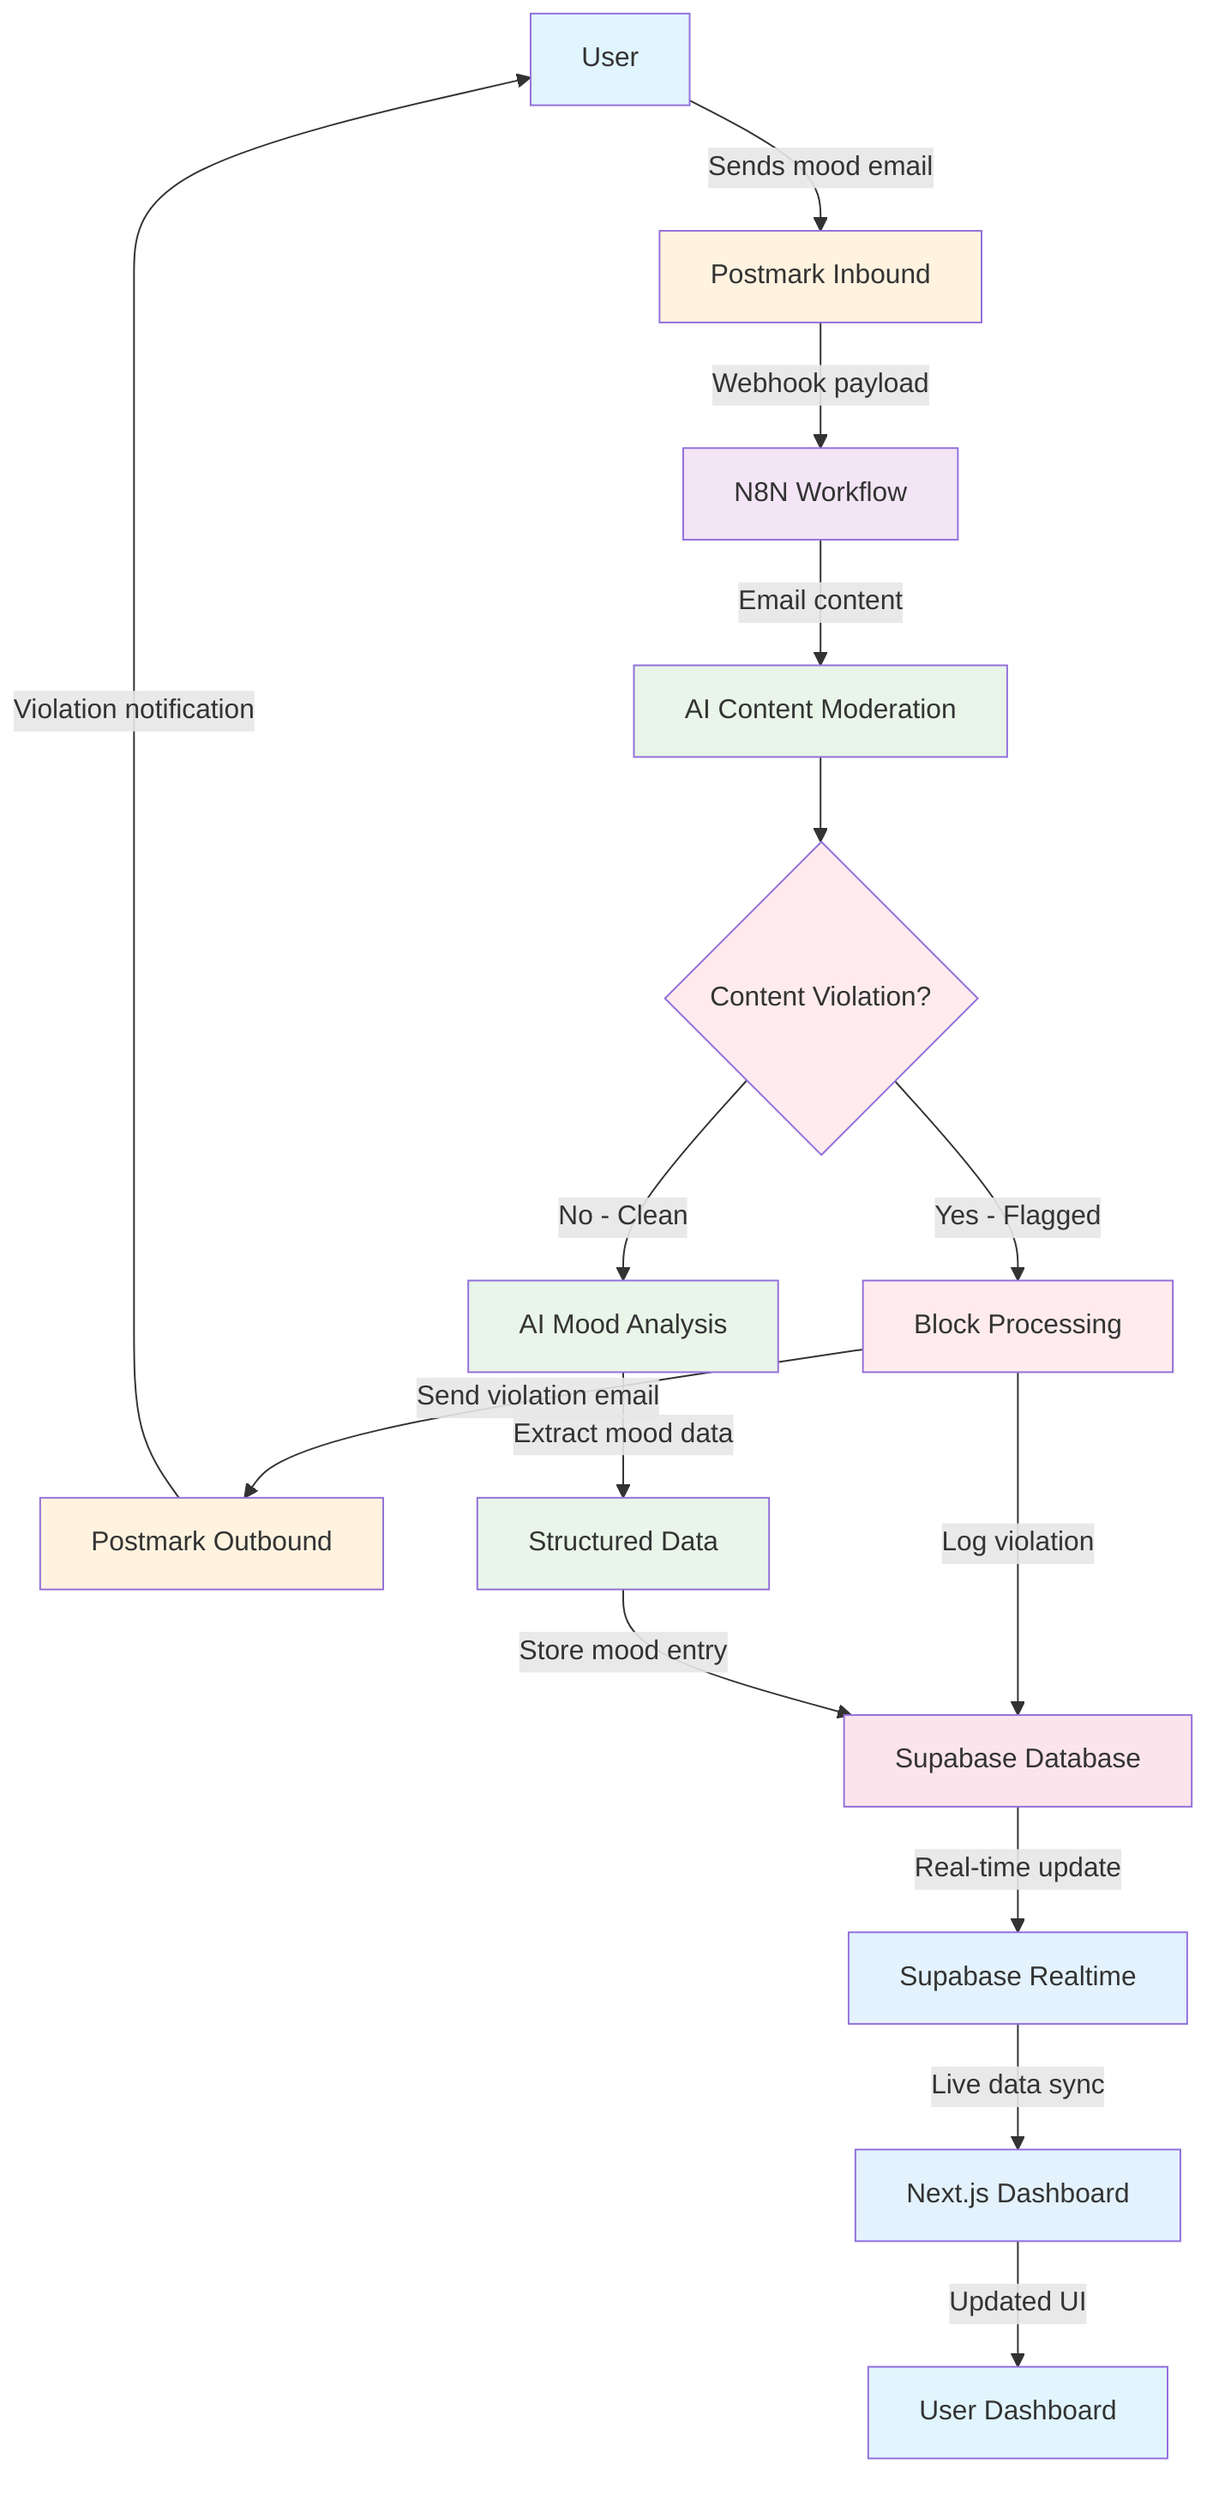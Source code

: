 flowchart TD
    A[User] -->|Sends mood email| B[Postmark Inbound]
    B -->|Webhook payload| C[N8N Workflow]

    C -->|Email content| D[AI Content Moderation]
    D --> E{Content Violation?}

    E -->|Yes - Flagged| F[Block Processing]
    F -->|Send violation email| G[Postmark Outbound]
    G -->|Violation notification| A
    F -->|Log violation| H[Supabase Database]

    E -->|No - Clean| I[AI Mood Analysis]
    I -->|Extract mood data| J[Structured Data]
    J -->|Store mood entry| H

    H -->|Real-time update| K[Supabase Realtime]
    K -->|Live data sync| L[Next.js Dashboard]
    L -->|Updated UI| M[User Dashboard]

    style A fill:#e1f5fe
    style B fill:#fff3e0
    style C fill:#f3e5f5
    style D fill:#e8f5e8
    style E fill:#ffebee
    style F fill:#ffebee
    style G fill:#fff3e0
    style H fill:#fce4ec
    style I fill:#e8f5e8
    style J fill:#e8f5e8
    style K fill:#e3f2fd
    style L fill:#e3f2fd
    style M fill:#e1f5fe